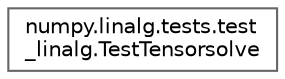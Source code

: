 digraph "Graphical Class Hierarchy"
{
 // LATEX_PDF_SIZE
  bgcolor="transparent";
  edge [fontname=Helvetica,fontsize=10,labelfontname=Helvetica,labelfontsize=10];
  node [fontname=Helvetica,fontsize=10,shape=box,height=0.2,width=0.4];
  rankdir="LR";
  Node0 [id="Node000000",label="numpy.linalg.tests.test\l_linalg.TestTensorsolve",height=0.2,width=0.4,color="grey40", fillcolor="white", style="filled",URL="$d5/d8a/classnumpy_1_1linalg_1_1tests_1_1test__linalg_1_1TestTensorsolve.html",tooltip=" "];
}
